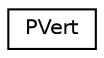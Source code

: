 digraph G
{
  edge [fontname="Helvetica",fontsize="10",labelfontname="Helvetica",labelfontsize="10"];
  node [fontname="Helvetica",fontsize="10",shape=record];
  rankdir=LR;
  Node1 [label="PVert",height=0.2,width=0.4,color="black", fillcolor="white", style="filled",URL="$d4/d55/structPVert.html"];
}
